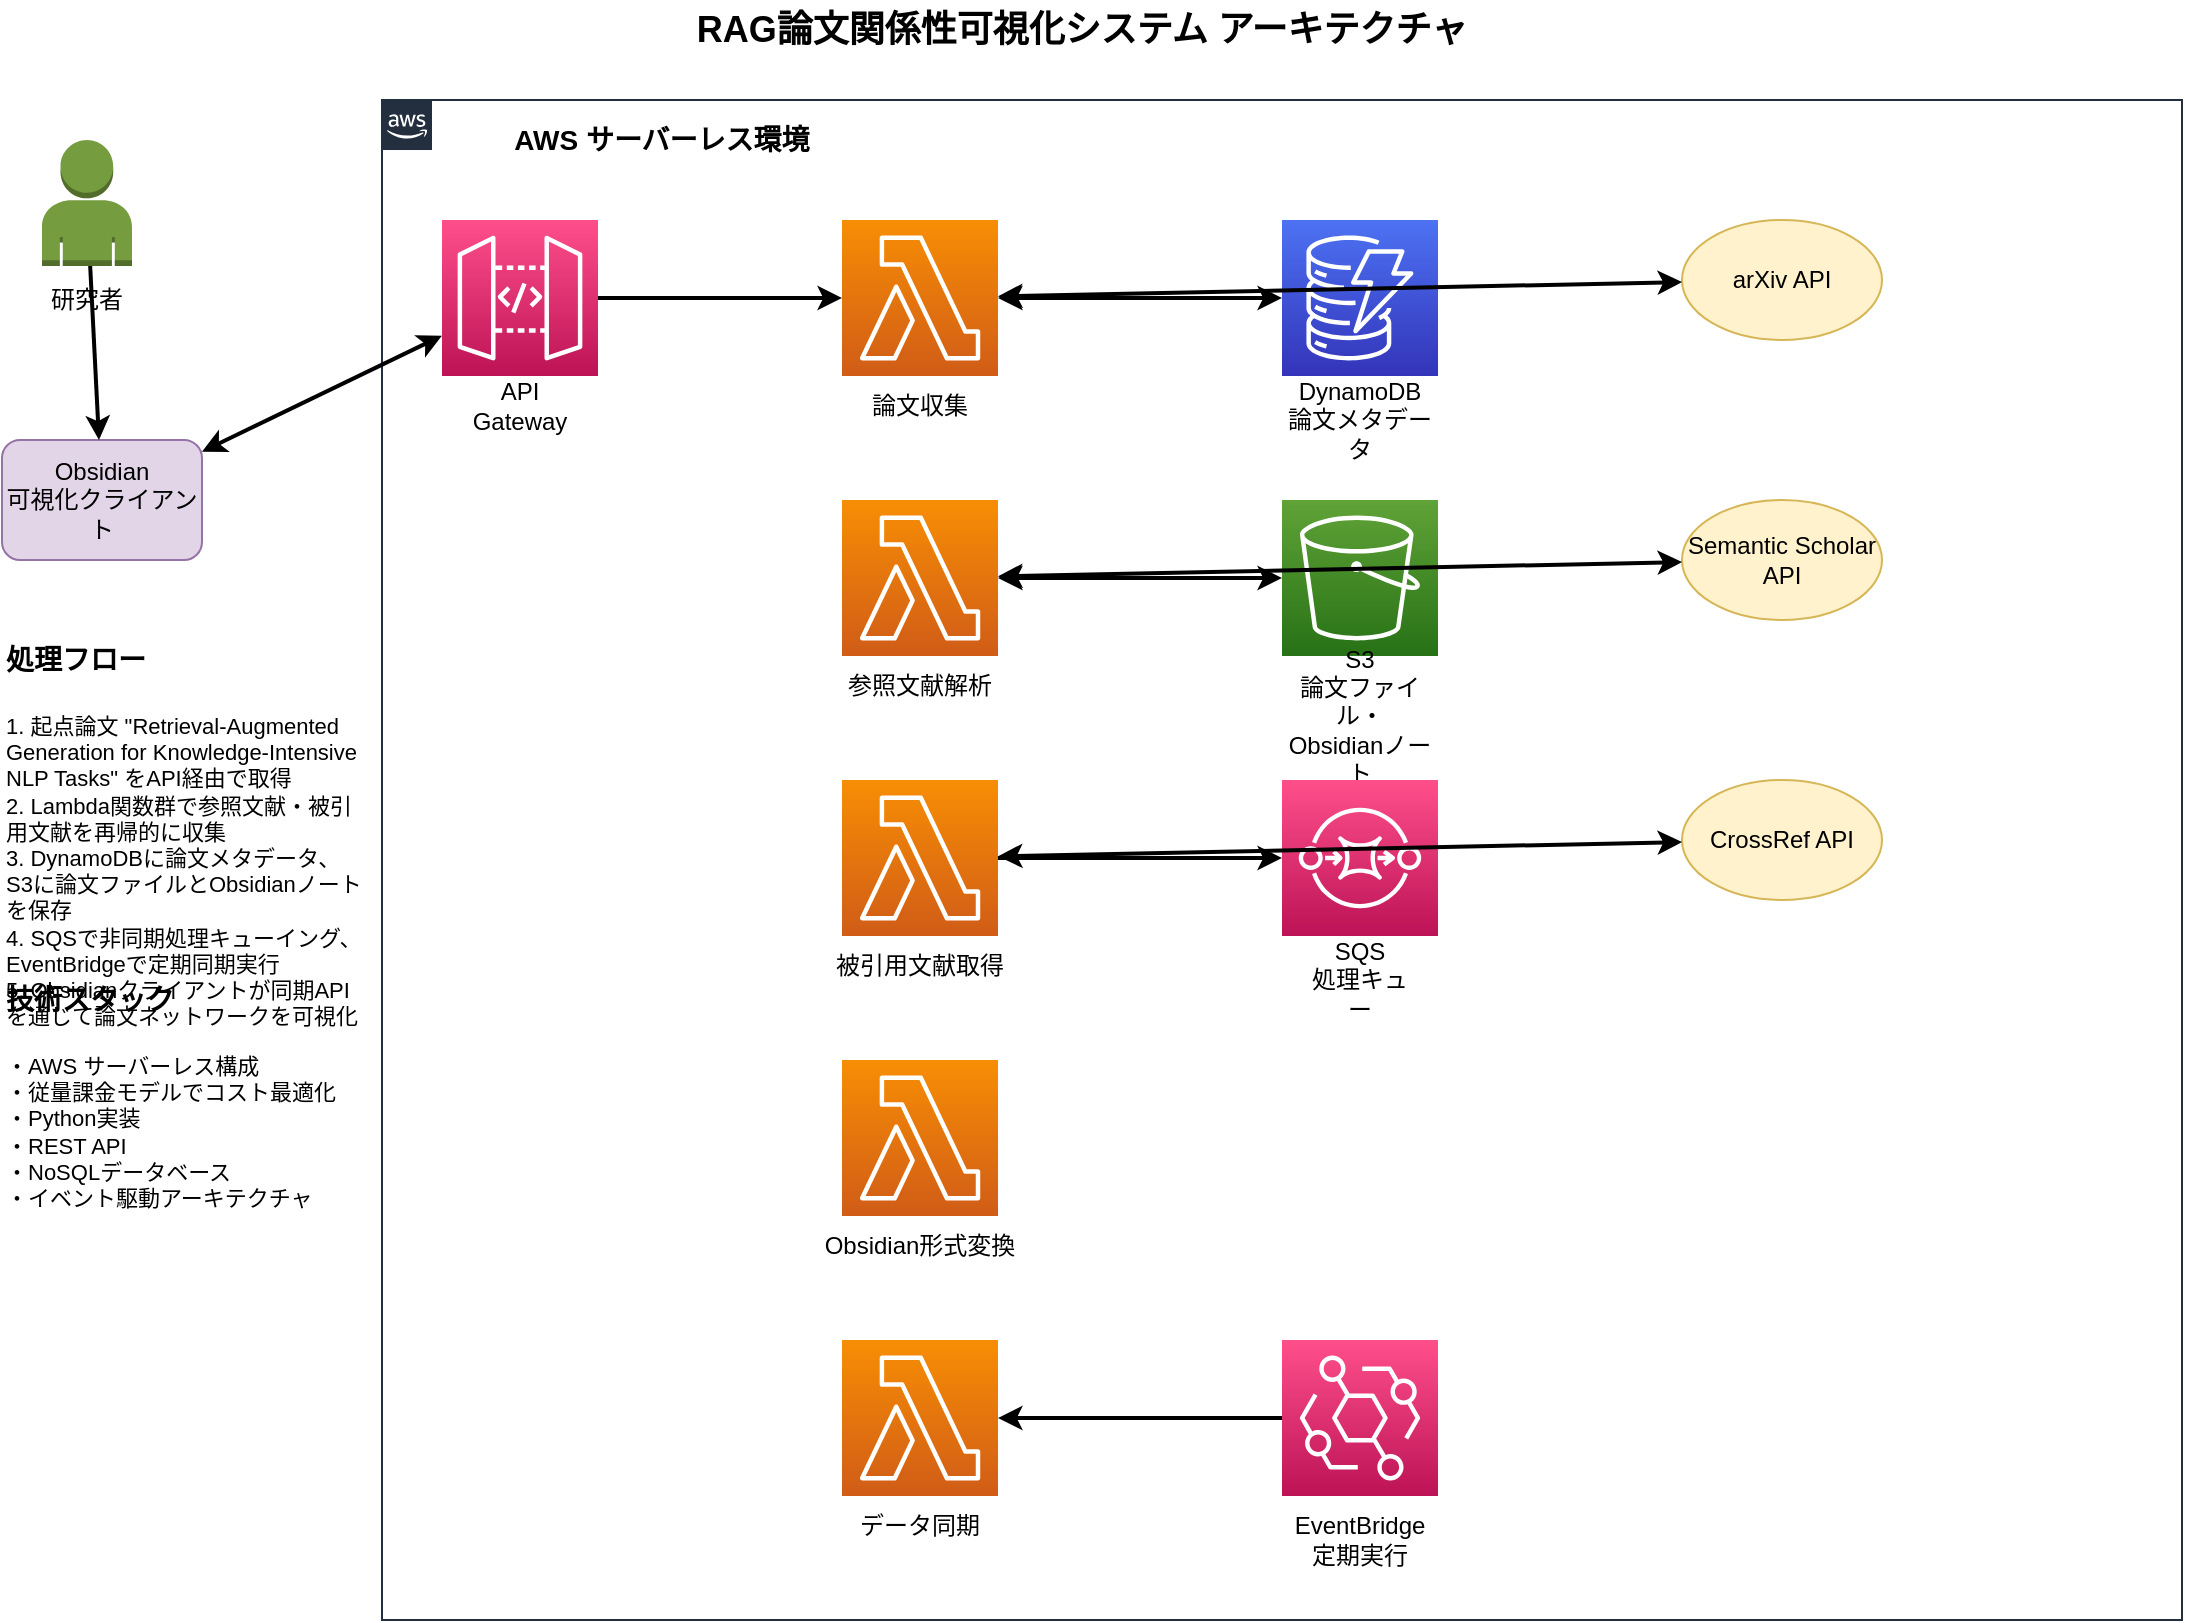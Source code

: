 <mxfile version="24.7.8" type="device">
  <diagram name="RAG論文関係性可視化システム" id="architecture">
    <mxGraphModel dx="1422" dy="794" grid="1" gridSize="10" guides="1" tooltips="1" connect="1" arrows="1" fold="1" page="1" pageScale="1" pageWidth="1200" pageHeight="900" math="0" shadow="0">
      <root>
        <mxCell id="0" />
        <mxCell id="1" parent="0" />
        
        <!-- システムタイトル -->
        <mxCell id="title" value="RAG論文関係性可視化システム アーキテクチャ" style="text;html=1;strokeColor=none;fillColor=none;align=center;verticalAlign=middle;whiteSpace=wrap;rounded=0;fontSize=18;fontStyle=1" vertex="1" parent="1">
          <mxGeometry x="350" y="30" width="500" height="30" as="geometry" />
        </mxCell>
        
        <!-- ユーザー -->
        <mxCell id="user" value="" style="outlineConnect=0;dashed=0;verticalLabelPosition=bottom;verticalAlign=top;align=center;html=1;shape=mxgraph.aws3.user;fillColor=#759C3E;gradientColor=none;" vertex="1" parent="1">
          <mxGeometry x="80" y="100" width="45" height="63" as="geometry" />
        </mxCell>
        <mxCell id="user-label" value="研究者" style="text;html=1;strokeColor=none;fillColor=none;align=center;verticalAlign=middle;whiteSpace=wrap;rounded=0;" vertex="1" parent="1">
          <mxGeometry x="70" y="170" width="65" height="20" as="geometry" />
        </mxCell>
        
        <!-- Obsidian Client -->
        <mxCell id="obsidian" value="Obsidian&#xa;可視化クライアント" style="rounded=1;whiteSpace=wrap;html=1;fillColor=#e1d5e7;strokeColor=#9673a6;" vertex="1" parent="1">
          <mxGeometry x="60" y="250" width="100" height="60" as="geometry" />
        </mxCell>
        
        <!-- AWS Cloud -->
        <mxCell id="aws-cloud" value="" style="sketch=0;outlineConnect=0;gradientColor=none;html=1;whiteSpace=wrap;fontSize=12;fontStyle=0;shape=mxgraph.aws4.group;grIcon=mxgraph.aws4.group_aws_cloud_alt;strokeColor=#232F3E;fillColor=none;verticalAlign=top;align=left;spacingLeft=30;fontColor=#232F3E;dashed=0;" vertex="1" parent="1">
          <mxGeometry x="250" y="80" width="900" height="760" as="geometry" />
        </mxCell>
        <mxCell id="aws-label" value="AWS サーバーレス環境" style="text;html=1;strokeColor=none;fillColor=none;align=center;verticalAlign=middle;whiteSpace=wrap;rounded=0;fontSize=14;fontStyle=1" vertex="1" parent="1">
          <mxGeometry x="300" y="90" width="180" height="20" as="geometry" />
        </mxCell>
        
        <!-- API Gateway -->
        <mxCell id="api-gateway" value="" style="sketch=0;points=[[0,0,0],[0.25,0,0],[0.5,0,0],[0.75,0,0],[1,0,0],[0,1,0],[0.25,1,0],[0.5,1,0],[0.75,1,0],[1,1,0],[0,0.25,0],[0,0.5,0],[0,0.75,0],[1,0.25,0],[1,0.5,0],[1,0.75,0]];outlineConnect=0;fontColor=#232F3E;gradientColor=#FF4F8B;gradientDirection=north;fillColor=#BC1356;strokeColor=#ffffff;dashed=0;verticalLabelPosition=bottom;verticalAlign=top;align=center;html=1;fontSize=12;fontStyle=0;aspect=fixed;shape=mxgraph.aws4.resourceIcon;resIcon=mxgraph.aws4.api_gateway;" vertex="1" parent="1">
          <mxGeometry x="280" y="140" width="78" height="78" as="geometry" />
        </mxCell>
        <mxCell id="api-gateway-label" value="API Gateway" style="text;html=1;strokeColor=none;fillColor=none;align=center;verticalAlign=middle;whiteSpace=wrap;rounded=0;" vertex="1" parent="1">
          <mxGeometry x="289" y="225" width="60" height="15" as="geometry" />
        </mxCell>
        
        <!-- Lambda Functions -->
        <mxCell id="lambda-collect" value="" style="sketch=0;points=[[0,0,0],[0.25,0,0],[0.5,0,0],[0.75,0,0],[1,0,0],[0,1,0],[0.25,1,0],[0.5,1,0],[0.75,1,0],[1,1,0],[0,0.25,0],[0,0.5,0],[0,0.75,0],[1,0.25,0],[1,0.5,0],[1,0.75,0]];outlineConnect=0;fontColor=#232F3E;gradientColor=#F78E04;gradientDirection=north;fillColor=#D05C17;strokeColor=#ffffff;dashed=0;verticalLabelPosition=bottom;verticalAlign=top;align=center;html=1;fontSize=12;fontStyle=0;aspect=fixed;shape=mxgraph.aws4.resourceIcon;resIcon=mxgraph.aws4.lambda;" vertex="1" parent="1">
          <mxGeometry x="480" y="140" width="78" height="78" as="geometry" />
        </mxCell>
        <mxCell id="lambda-collect-label" value="論文収集" style="text;html=1;strokeColor=none;fillColor=none;align=center;verticalAlign=middle;whiteSpace=wrap;rounded=0;" vertex="1" parent="1">
          <mxGeometry x="489" y="225" width="60" height="15" as="geometry" />
        </mxCell>
        
        <mxCell id="lambda-parse" value="" style="sketch=0;points=[[0,0,0],[0.25,0,0],[0.5,0,0],[0.75,0,0],[1,0,0],[0,1,0],[0.25,1,0],[0.5,1,0],[0.75,1,0],[1,1,0],[0,0.25,0],[0,0.5,0],[0,0.75,0],[1,0.25,0],[1,0.5,0],[1,0.75,0]];outlineConnect=0;fontColor=#232F3E;gradientColor=#F78E04;gradientDirection=north;fillColor=#D05C17;strokeColor=#ffffff;dashed=0;verticalLabelPosition=bottom;verticalAlign=top;align=center;html=1;fontSize=12;fontStyle=0;aspect=fixed;shape=mxgraph.aws4.resourceIcon;resIcon=mxgraph.aws4.lambda;" vertex="1" parent="1">
          <mxGeometry x="480" y="280" width="78" height="78" as="geometry" />
        </mxCell>
        <mxCell id="lambda-parse-label" value="参照文献解析" style="text;html=1;strokeColor=none;fillColor=none;align=center;verticalAlign=middle;whiteSpace=wrap;rounded=0;" vertex="1" parent="1">
          <mxGeometry x="479" y="365" width="80" height="15" as="geometry" />
        </mxCell>
        
        <mxCell id="lambda-citation" value="" style="sketch=0;points=[[0,0,0],[0.25,0,0],[0.5,0,0],[0.75,0,0],[1,0,0],[0,1,0],[0.25,1,0],[0.5,1,0],[0.75,1,0],[1,1,0],[0,0.25,0],[0,0.5,0],[0,0.75,0],[1,0.25,0],[1,0.5,0],[1,0.75,0]];outlineConnect=0;fontColor=#232F3E;gradientColor=#F78E04;gradientDirection=north;fillColor=#D05C17;strokeColor=#ffffff;dashed=0;verticalLabelPosition=bottom;verticalAlign=top;align=center;html=1;fontSize=12;fontStyle=0;aspect=fixed;shape=mxgraph.aws4.resourceIcon;resIcon=mxgraph.aws4.lambda;" vertex="1" parent="1">
          <mxGeometry x="480" y="420" width="78" height="78" as="geometry" />
        </mxCell>
        <mxCell id="lambda-citation-label" value="被引用文献取得" style="text;html=1;strokeColor=none;fillColor=none;align=center;verticalAlign=middle;whiteSpace=wrap;rounded=0;" vertex="1" parent="1">
          <mxGeometry x="474" y="505" width="90" height="15" as="geometry" />
        </mxCell>
        
        <mxCell id="lambda-format" value="" style="sketch=0;points=[[0,0,0],[0.25,0,0],[0.5,0,0],[0.75,0,0],[1,0,0],[0,1,0],[0.25,1,0],[0.5,1,0],[0.75,1,0],[1,1,0],[0,0.25,0],[0,0.5,0],[0,0.75,0],[1,0.25,0],[1,0.5,0],[1,0.75,0]];outlineConnect=0;fontColor=#232F3E;gradientColor=#F78E04;gradientDirection=north;fillColor=#D05C17;strokeColor=#ffffff;dashed=0;verticalLabelPosition=bottom;verticalAlign=top;align=center;html=1;fontSize=12;fontStyle=0;aspect=fixed;shape=mxgraph.aws4.resourceIcon;resIcon=mxgraph.aws4.lambda;" vertex="1" parent="1">
          <mxGeometry x="480" y="560" width="78" height="78" as="geometry" />
        </mxCell>
        <mxCell id="lambda-format-label" value="Obsidian形式変換" style="text;html=1;strokeColor=none;fillColor=none;align=center;verticalAlign=middle;whiteSpace=wrap;rounded=0;" vertex="1" parent="1">
          <mxGeometry x="464" y="645" width="110" height="15" as="geometry" />
        </mxCell>
        
        <mxCell id="lambda-sync" value="" style="sketch=0;points=[[0,0,0],[0.25,0,0],[0.5,0,0],[0.75,0,0],[1,0,0],[0,1,0],[0.25,1,0],[0.5,1,0],[0.75,1,0],[1,1,0],[0,0.25,0],[0,0.5,0],[0,0.75,0],[1,0.25,0],[1,0.5,0],[1,0.75,0]];outlineConnect=0;fontColor=#232F3E;gradientColor=#F78E04;gradientDirection=north;fillColor=#D05C17;strokeColor=#ffffff;dashed=0;verticalLabelPosition=bottom;verticalAlign=top;align=center;html=1;fontSize=12;fontStyle=0;aspect=fixed;shape=mxgraph.aws4.resourceIcon;resIcon=mxgraph.aws4.lambda;" vertex="1" parent="1">
          <mxGeometry x="480" y="700" width="78" height="78" as="geometry" />
        </mxCell>
        <mxCell id="lambda-sync-label" value="データ同期" style="text;html=1;strokeColor=none;fillColor=none;align=center;verticalAlign=middle;whiteSpace=wrap;rounded=0;" vertex="1" parent="1">
          <mxGeometry x="484" y="785" width="70" height="15" as="geometry" />
        </mxCell>
        
        <!-- DynamoDB -->
        <mxCell id="dynamodb" value="" style="sketch=0;points=[[0,0,0],[0.25,0,0],[0.5,0,0],[0.75,0,0],[1,0,0],[0,1,0],[0.25,1,0],[0.5,1,0],[0.75,1,0],[1,1,0],[0,0.25,0],[0,0.5,0],[0,0.75,0],[1,0.25,0],[1,0.5,0],[1,0.75,0]];outlineConnect=0;fontColor=#232F3E;gradientColor=#4D72F3;gradientDirection=north;fillColor=#3334B9;strokeColor=#ffffff;dashed=0;verticalLabelPosition=bottom;verticalAlign=top;align=center;html=1;fontSize=12;fontStyle=0;aspect=fixed;shape=mxgraph.aws4.resourceIcon;resIcon=mxgraph.aws4.dynamodb;" vertex="1" parent="1">
          <mxGeometry x="700" y="140" width="78" height="78" as="geometry" />
        </mxCell>
        <mxCell id="dynamodb-label" value="DynamoDB&#xa;論文メタデータ" style="text;html=1;strokeColor=none;fillColor=none;align=center;verticalAlign=middle;whiteSpace=wrap;rounded=0;" vertex="1" parent="1">
          <mxGeometry x="699" y="225" width="80" height="30" as="geometry" />
        </mxCell>
        
        <!-- S3 -->
        <mxCell id="s3" value="" style="sketch=0;points=[[0,0,0],[0.25,0,0],[0.5,0,0],[0.75,0,0],[1,0,0],[0,1,0],[0.25,1,0],[0.5,1,0],[0.75,1,0],[1,1,0],[0,0.25,0],[0,0.5,0],[0,0.75,0],[1,0.25,0],[1,0.5,0],[1,0.75,0]];outlineConnect=0;fontColor=#232F3E;gradientColor=#60A337;gradientDirection=north;fillColor=#277116;strokeColor=#ffffff;dashed=0;verticalLabelPosition=bottom;verticalAlign=top;align=center;html=1;fontSize=12;fontStyle=0;aspect=fixed;shape=mxgraph.aws4.resourceIcon;resIcon=mxgraph.aws4.s3;" vertex="1" parent="1">
          <mxGeometry x="700" y="280" width="78" height="78" as="geometry" />
        </mxCell>
        <mxCell id="s3-label" value="S3&#xa;論文ファイル・&#xa;Obsidianノート" style="text;html=1;strokeColor=none;fillColor=none;align=center;verticalAlign=middle;whiteSpace=wrap;rounded=0;" vertex="1" parent="1">
          <mxGeometry x="699" y="365" width="80" height="45" as="geometry" />
        </mxCell>
        
        <!-- SQS -->
        <mxCell id="sqs" value="" style="sketch=0;points=[[0,0,0],[0.25,0,0],[0.5,0,0],[0.75,0,0],[1,0,0],[0,1,0],[0.25,1,0],[0.5,1,0],[0.75,1,0],[1,1,0],[0,0.25,0],[0,0.5,0],[0,0.75,0],[1,0.25,0],[1,0.5,0],[1,0.75,0]];outlineConnect=0;fontColor=#232F3E;gradientColor=#FF4F8B;gradientDirection=north;fillColor=#BC1356;strokeColor=#ffffff;dashed=0;verticalLabelPosition=bottom;verticalAlign=top;align=center;html=1;fontSize=12;fontStyle=0;aspect=fixed;shape=mxgraph.aws4.resourceIcon;resIcon=mxgraph.aws4.sqs;" vertex="1" parent="1">
          <mxGeometry x="700" y="420" width="78" height="78" as="geometry" />
        </mxCell>
        <mxCell id="sqs-label" value="SQS&#xa;処理キュー" style="text;html=1;strokeColor=none;fillColor=none;align=center;verticalAlign=middle;whiteSpace=wrap;rounded=0;" vertex="1" parent="1">
          <mxGeometry x="709" y="505" width="60" height="30" as="geometry" />
        </mxCell>
        
        <!-- EventBridge -->
        <mxCell id="eventbridge" value="" style="sketch=0;points=[[0,0,0],[0.25,0,0],[0.5,0,0],[0.75,0,0],[1,0,0],[0,1,0],[0.25,1,0],[0.5,1,0],[0.75,1,0],[1,1,0],[0,0.25,0],[0,0.5,0],[0,0.75,0],[1,0.25,0],[1,0.5,0],[1,0.75,0]];outlineConnect=0;fontColor=#232F3E;gradientColor=#FF4F8B;gradientDirection=north;fillColor=#BC1356;strokeColor=#ffffff;dashed=0;verticalLabelPosition=bottom;verticalAlign=top;align=center;html=1;fontSize=12;fontStyle=0;aspect=fixed;shape=mxgraph.aws4.resourceIcon;resIcon=mxgraph.aws4.eventbridge;" vertex="1" parent="1">
          <mxGeometry x="700" y="700" width="78" height="78" as="geometry" />
        </mxCell>
        <mxCell id="eventbridge-label" value="EventBridge&#xa;定期実行" style="text;html=1;strokeColor=none;fillColor=none;align=center;verticalAlign=middle;whiteSpace=wrap;rounded=0;" vertex="1" parent="1">
          <mxGeometry x="699" y="785" width="80" height="30" as="geometry" />
        </mxCell>
        
        <!-- 外部API -->
        <mxCell id="arxiv" value="arXiv API" style="ellipse;whiteSpace=wrap;html=1;fillColor=#fff2cc;strokeColor=#d6b656;" vertex="1" parent="1">
          <mxGeometry x="900" y="140" width="100" height="60" as="geometry" />
        </mxCell>
        
        <mxCell id="semantic-scholar" value="Semantic Scholar&#xa;API" style="ellipse;whiteSpace=wrap;html=1;fillColor=#fff2cc;strokeColor=#d6b656;" vertex="1" parent="1">
          <mxGeometry x="900" y="280" width="100" height="60" as="geometry" />
        </mxCell>
        
        <mxCell id="crossref" value="CrossRef API" style="ellipse;whiteSpace=wrap;html=1;fillColor=#fff2cc;strokeColor=#d6b656;" vertex="1" parent="1">
          <mxGeometry x="900" y="420" width="100" height="60" as="geometry" />
        </mxCell>
        
        <!-- 接続線 -->
        <!-- ユーザー → Obsidian -->
        <mxCell id="arrow1" value="" style="endArrow=classic;html=1;strokeWidth=2;" edge="1" parent="1" source="user" target="obsidian">
          <mxGeometry width="50" height="50" relative="1" as="geometry">
            <mxPoint x="400" y="400" as="sourcePoint" />
            <mxPoint x="450" y="350" as="targetPoint" />
          </mxGeometry>
        </mxCell>
        
        <!-- Obsidian ⇔ API Gateway -->
        <mxCell id="arrow2" value="" style="endArrow=classic;startArrow=classic;html=1;strokeWidth=2;" edge="1" parent="1" source="obsidian" target="api-gateway">
          <mxGeometry width="50" height="50" relative="1" as="geometry">
            <mxPoint x="400" y="400" as="sourcePoint" />
            <mxPoint x="450" y="350" as="targetPoint" />
          </mxGeometry>
        </mxCell>
        
        <!-- API Gateway → Lambda -->
        <mxCell id="arrow3" value="" style="endArrow=classic;html=1;strokeWidth=2;" edge="1" parent="1" source="api-gateway" target="lambda-collect">
          <mxGeometry width="50" height="50" relative="1" as="geometry">
            <mxPoint x="400" y="400" as="sourcePoint" />
            <mxPoint x="450" y="350" as="targetPoint" />
          </mxGeometry>
        </mxCell>
        
        <!-- Lambda ⇔ DynamoDB -->
        <mxCell id="arrow4" value="" style="endArrow=classic;startArrow=classic;html=1;strokeWidth=2;" edge="1" parent="1" source="lambda-collect" target="dynamodb">
          <mxGeometry width="50" height="50" relative="1" as="geometry">
            <mxPoint x="400" y="400" as="sourcePoint" />
            <mxPoint x="450" y="350" as="targetPoint" />
          </mxGeometry>
        </mxCell>
        
        <!-- Lambda ⇔ S3 -->
        <mxCell id="arrow5" value="" style="endArrow=classic;startArrow=classic;html=1;strokeWidth=2;" edge="1" parent="1" source="lambda-parse" target="s3">
          <mxGeometry width="50" height="50" relative="1" as="geometry">
            <mxPoint x="400" y="400" as="sourcePoint" />
            <mxPoint x="450" y="350" as="targetPoint" />
          </mxGeometry>
        </mxCell>
        
        <!-- Lambda → SQS -->
        <mxCell id="arrow6" value="" style="endArrow=classic;html=1;strokeWidth=2;" edge="1" parent="1" source="lambda-citation" target="sqs">
          <mxGeometry width="50" height="50" relative="1" as="geometry">
            <mxPoint x="400" y="400" as="sourcePoint" />
            <mxPoint x="450" y="350" as="targetPoint" />
          </mxGeometry>
        </mxCell>
        
        <!-- EventBridge → Lambda -->
        <mxCell id="arrow7" value="" style="endArrow=classic;html=1;strokeWidth=2;" edge="1" parent="1" source="eventbridge" target="lambda-sync">
          <mxGeometry width="50" height="50" relative="1" as="geometry">
            <mxPoint x="400" y="400" as="sourcePoint" />
            <mxPoint x="450" y="350" as="targetPoint" />
          </mxGeometry>
        </mxCell>
        
        <!-- Lambda ⇔ 外部API -->
        <mxCell id="arrow8" value="" style="endArrow=classic;startArrow=classic;html=1;strokeWidth=2;" edge="1" parent="1" source="lambda-collect" target="arxiv">
          <mxGeometry width="50" height="50" relative="1" as="geometry">
            <mxPoint x="400" y="400" as="sourcePoint" />
            <mxPoint x="450" y="350" as="targetPoint" />
          </mxGeometry>
        </mxCell>
        
        <mxCell id="arrow9" value="" style="endArrow=classic;startArrow=classic;html=1;strokeWidth=2;" edge="1" parent="1" source="lambda-parse" target="semantic-scholar">
          <mxGeometry width="50" height="50" relative="1" as="geometry">
            <mxPoint x="400" y="400" as="sourcePoint" />
            <mxPoint x="450" y="350" as="targetPoint" />
          </mxGeometry>
        </mxCell>
        
        <mxCell id="arrow10" value="" style="endArrow=classic;startArrow=classic;html=1;strokeWidth=2;" edge="1" parent="1" source="lambda-citation" target="crossref">
          <mxGeometry width="50" height="50" relative="1" as="geometry">
            <mxPoint x="400" y="400" as="sourcePoint" />
            <mxPoint x="450" y="350" as="targetPoint" />
          </mxGeometry>
        </mxCell>
        
        <!-- 処理フロー説明 -->
        <mxCell id="flow-title" value="処理フロー" style="text;html=1;strokeColor=none;fillColor=none;align=left;verticalAlign=middle;whiteSpace=wrap;rounded=0;fontSize=14;fontStyle=1" vertex="1" parent="1">
          <mxGeometry x="60" y="350" width="80" height="20" as="geometry" />
        </mxCell>
        
        <mxCell id="flow-desc" value="1. 起点論文 &quot;Retrieval-Augmented Generation for Knowledge-Intensive NLP Tasks&quot; をAPI経由で取得&#xa;2. Lambda関数群で参照文献・被引用文献を再帰的に収集&#xa;3. DynamoDBに論文メタデータ、S3に論文ファイルとObsidianノートを保存&#xa;4. SQSで非同期処理キューイング、EventBridgeで定期同期実行&#xa;5. Obsidianクライアントが同期APIを通じて論文ネットワークを可視化" style="text;html=1;strokeColor=none;fillColor=none;align=left;verticalAlign=top;whiteSpace=wrap;rounded=0;fontSize=11;" vertex="1" parent="1">
          <mxGeometry x="60" y="380" width="180" height="120" as="geometry" />
        </mxCell>
        
        <!-- 技術スタック説明 -->
        <mxCell id="tech-title" value="技術スタック" style="text;html=1;strokeColor=none;fillColor=none;align=left;verticalAlign=middle;whiteSpace=wrap;rounded=0;fontSize=14;fontStyle=1" vertex="1" parent="1">
          <mxGeometry x="60" y="520" width="100" height="20" as="geometry" />
        </mxCell>
        
        <mxCell id="tech-desc" value="・AWS サーバーレス構成&#xa;・従量課金モデルでコスト最適化&#xa;・Python実装&#xa;・REST API&#xa;・NoSQLデータベース&#xa;・イベント駆動アーキテクチャ" style="text;html=1;strokeColor=none;fillColor=none;align=left;verticalAlign=top;whiteSpace=wrap;rounded=0;fontSize=11;" vertex="1" parent="1">
          <mxGeometry x="60" y="550" width="180" height="120" as="geometry" />
        </mxCell>
        
      </root>
    </mxGraphModel>
  </diagram>
</mxfile>